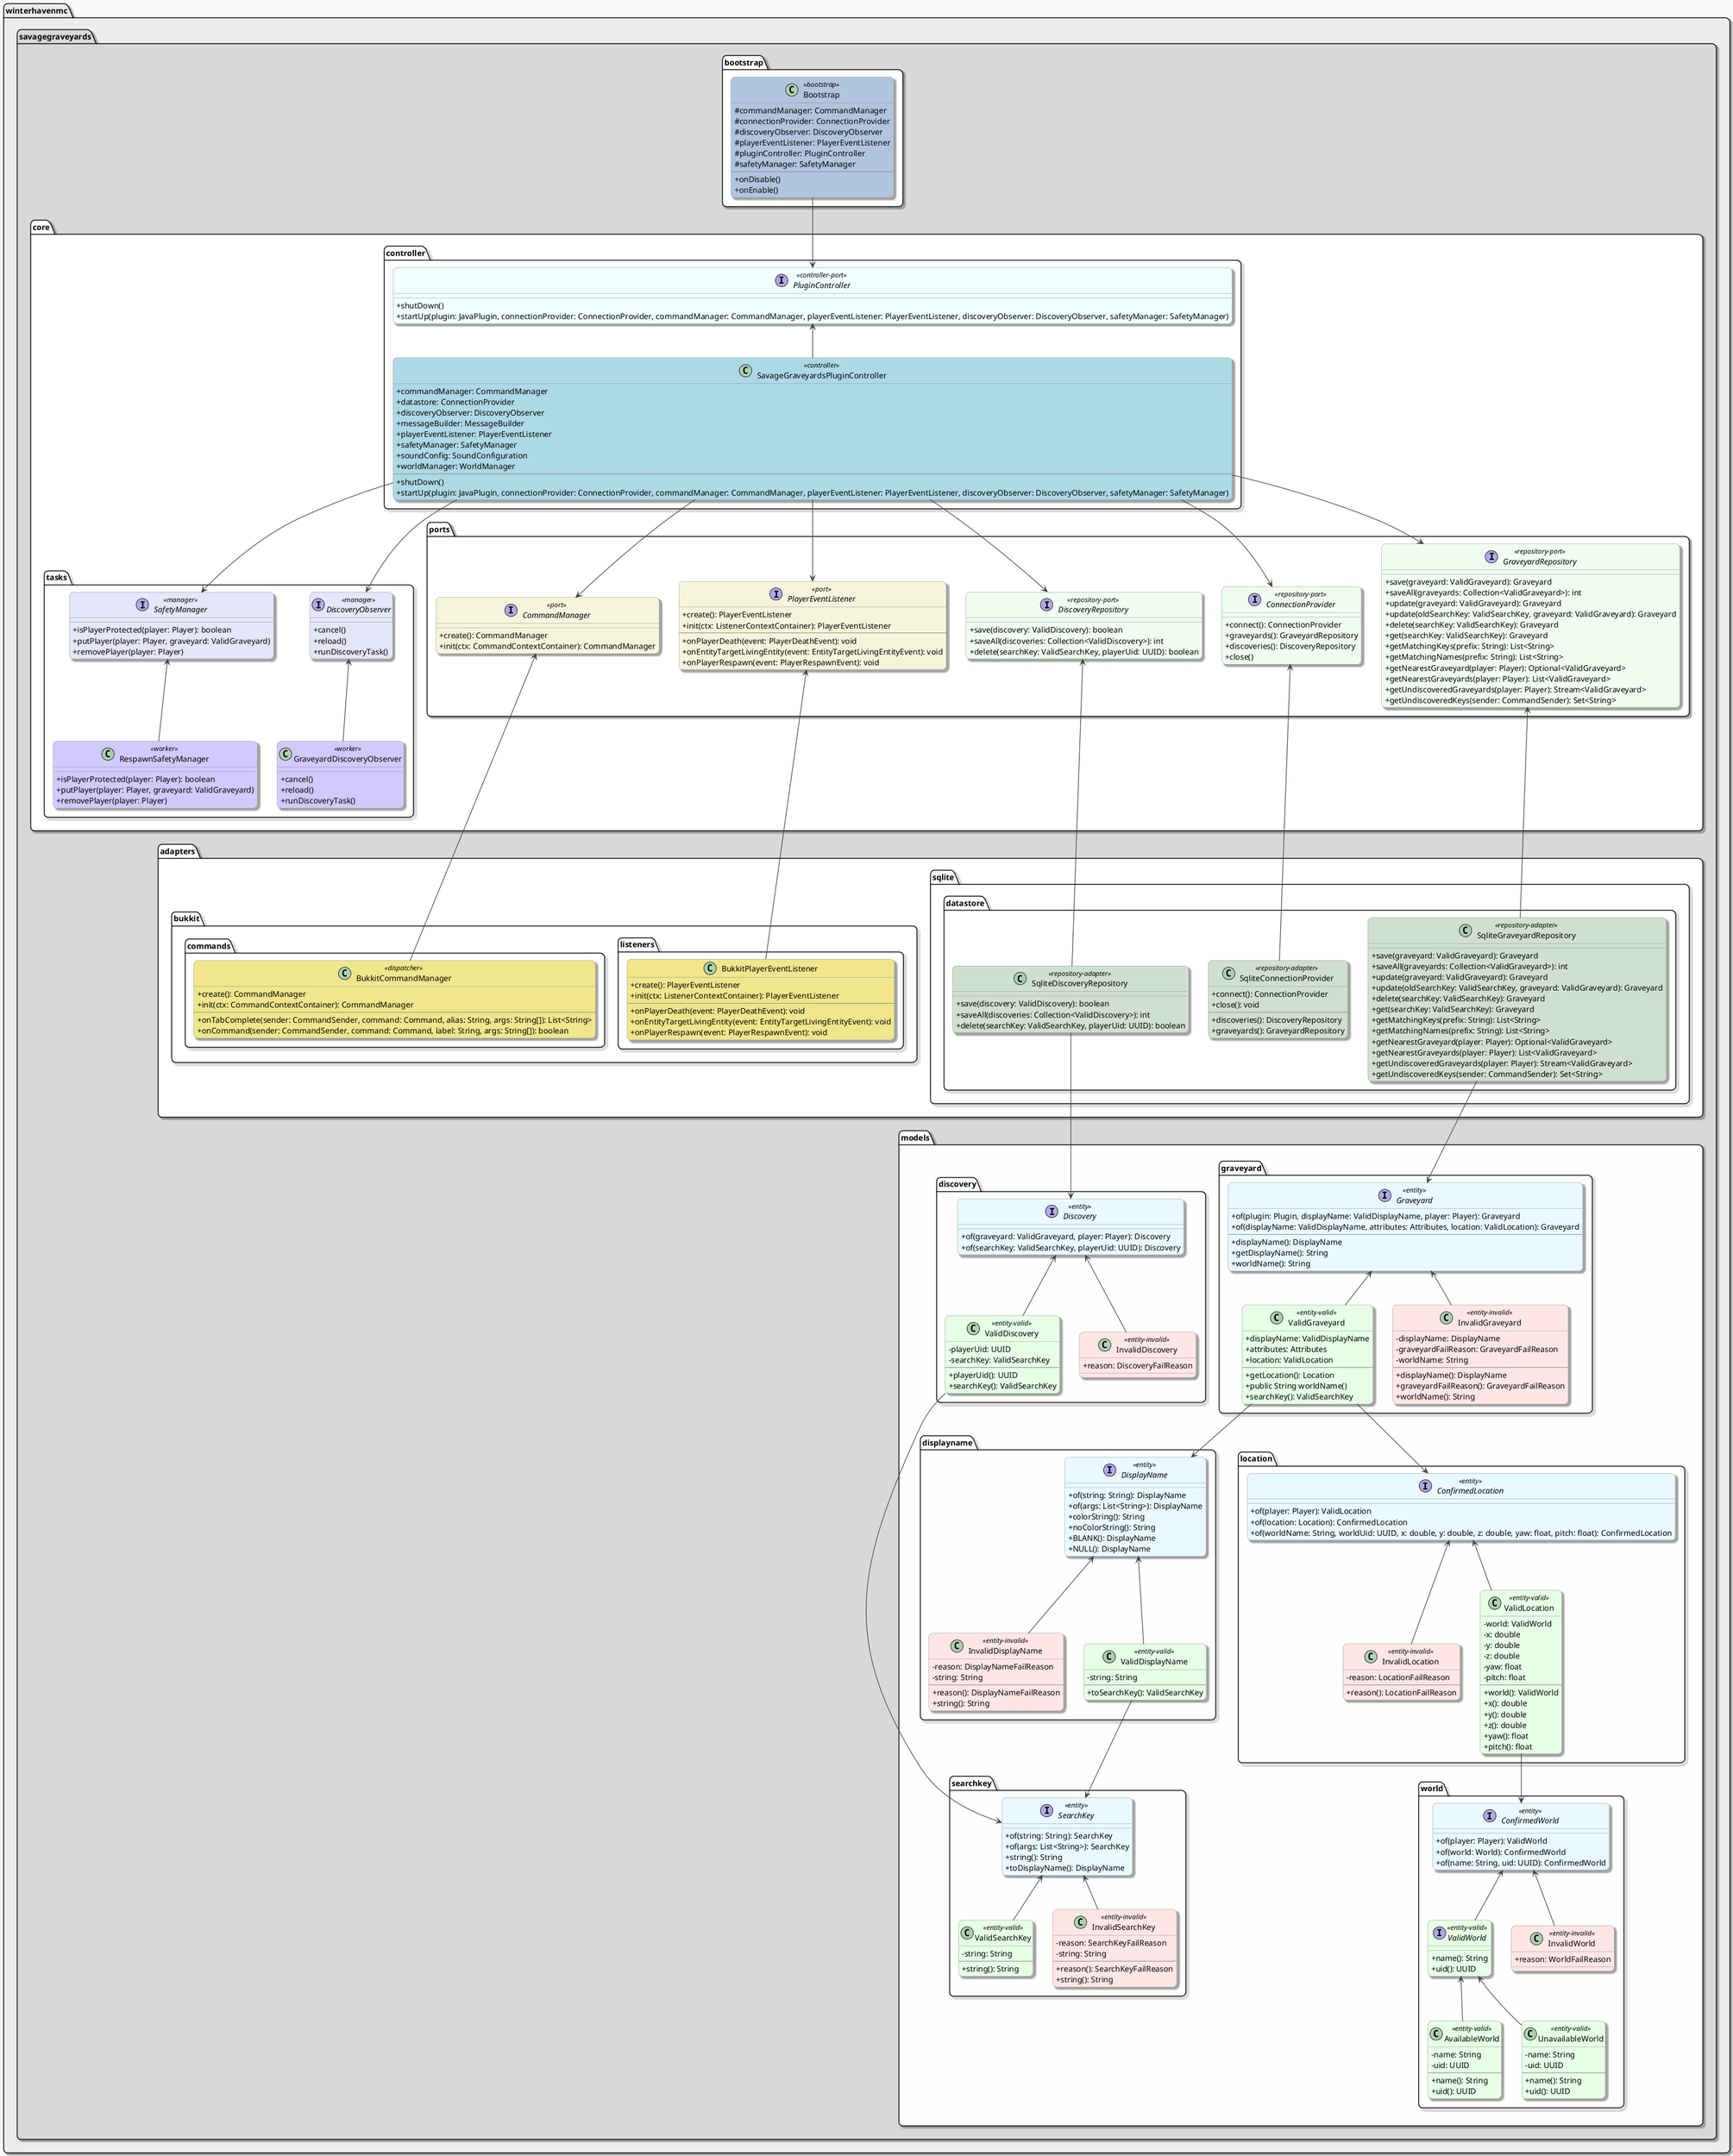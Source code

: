 @startuml
' === GLOBAL STYLING ===
skinparam backgroundColor #f9f9f9
skinparam shadowing true
skinparam roundCorner 15
skinparam ArrowColor #444444
skinparam ArrowThickness 1.2
skinparam ArrowFontSize 11
skinparam packageTitleFontSize 14
skinparam classFontName "Helvetica"
skinparam classAttributeIconSize 0
skinparam class {
  BackgroundColor white
  BorderColor #888888
}

' stereotype coloring
skinparam class {
  BackgroundColor<<bootstrap>> LightSteelBlue
  BackgroundColor<<controller-port>> Azure
  BackgroundColor<<controller>> LightBlue
  BackgroundColor<<manager>> Lavender
  BackgroundColor<<worker>> #d0cafe
  BackgroundColor<<port>> Beige
'  BackgroundColor<<dispatcher>> #ffb0b0
  BackgroundColor<<dispatcher>> Khaki
  BackgroundColor<<dispatcherPort>> #ffe1e1
  BackgroundColor<<repository>> #EBF7E3
'  BackgroundColor<<repository-adapter>> Khaki

'  BackgroundColor<<repository-port>> #e3f0e3
  BackgroundColor<<repository-port>> #f0fcf0
  BackgroundColor<<repository-adapter>> #d0e0d0
  BackgroundColor<<entity>> #e9f9ff
  BackgroundColor<<entity-valid>> #e6ffe6
  BackgroundColor<<entity-invalid>> #ffe6e6
}

' === PACKAGES ===
package winterhavenmc #ececec {
    package savagegraveyards #d8d8d8 {
        ' --- Bootstrap classes ---
        package bootstrap #ffffff {
            class Bootstrap <<bootstrap>> {
                #   commandManager: CommandManager
                #   connectionProvider: ConnectionProvider
                #   discoveryObserver: DiscoveryObserver
                #   playerEventListener: PlayerEventListener
                #   pluginController: PluginController
                #   safetyManager: SafetyManager
                ---
                + onDisable()
                + onEnable()
            }
        }

        ' --- Core classes ---
        package core #ffffff {
            package controller {
                interface PluginController <<controller-port>> {
                    + shutDown()
                    + startUp(plugin: JavaPlugin, connectionProvider: ConnectionProvider, commandManager: CommandManager, playerEventListener: PlayerEventListener, discoveryObserver: DiscoveryObserver, safetyManager: SafetyManager)
                }

                class SavageGraveyardsPluginController <<controller>> {
                    + commandManager: CommandManager
                    + datastore: ConnectionProvider
                    + discoveryObserver: DiscoveryObserver
                    + messageBuilder: MessageBuilder
                    + playerEventListener: PlayerEventListener
                    + safetyManager: SafetyManager
                    + soundConfig: SoundConfiguration
                    + worldManager: WorldManager
                    --
                    + shutDown()
                    + startUp(plugin: JavaPlugin, connectionProvider: ConnectionProvider, commandManager: CommandManager, playerEventListener: PlayerEventListener, discoveryObserver: DiscoveryObserver, safetyManager: SafetyManager)
                }
            }

            package ports #ffffff {
                interface CommandManager <<port>> {
                    + create(): CommandManager
                	+ init(ctx: CommandContextContainer): CommandManager
                }

                interface PlayerEventListener <<port>> {
                    + create(): PlayerEventListener
                	+ init(ctx: ListenerContextContainer): PlayerEventListener
                	--
                    + onPlayerDeath(event: PlayerDeathEvent): void
                    + onEntityTargetLivingEntity(event: EntityTargetLivingEntityEvent): void
                    + onPlayerRespawn(event: PlayerRespawnEvent): void
                }

                interface ConnectionProvider <<repository-port>> {
                    + connect(): ConnectionProvider
                    + graveyards(): GraveyardRepository
                    + discoveries(): DiscoveryRepository
                    + close()

                }

                interface DiscoveryRepository <<repository-port>> {
                  + save(discovery: ValidDiscovery): boolean
                  + saveAll(discoveries: Collection<ValidDiscovery>): int
                  + delete(searchKey: ValidSearchKey, playerUid: UUID): boolean
                }
                interface GraveyardRepository <<repository-port>> {
                    + save(graveyard: ValidGraveyard): Graveyard
                    + saveAll(graveyards: Collection<ValidGraveyard>): int
                    + update(graveyard: ValidGraveyard): Graveyard
                    + update(oldSearchKey: ValidSearchKey, graveyard: ValidGraveyard): Graveyard
                    + delete(searchKey: ValidSearchKey): Graveyard
                    + get(searchKey: ValidSearchKey): Graveyard
                    + getMatchingKeys(prefix: String): List<String>
                    + getMatchingNames(prefix: String): List<String>
                    + getNearestGraveyard(player: Player): Optional<ValidGraveyard>
                    + getNearestGraveyards(player: Player): List<ValidGraveyard>
                    + getUndiscoveredGraveyards(player: Player): Stream<ValidGraveyard>
                    + getUndiscoveredKeys(sender: CommandSender): Set<String>
                }
            }

            package tasks {
                interface DiscoveryObserver <<manager>> {
                    + cancel()
                    + reload()
                    + runDiscoveryTask()
                }

                class GraveyardDiscoveryObserver <<worker>> {
                    + cancel()
                    + reload()
                    + runDiscoveryTask()
                }

                interface SafetyManager <<manager>> {
                    + isPlayerProtected(player: Player): boolean
                    + putPlayer(player: Player, graveyard: ValidGraveyard)
                    + removePlayer(player: Player)
                }

                class RespawnSafetyManager <<worker>> {
                    + isPlayerProtected(player: Player): boolean
                    + putPlayer(player: Player, graveyard: ValidGraveyard)
                    + removePlayer(player: Player)
                }

                DiscoveryObserver <-- GraveyardDiscoveryObserver
                SafetyManager <-- RespawnSafetyManager
            }
        }

        ' --- adapters ---
        package adapters #ffffff {
            package bukkit.commands {
                class BukkitCommandManager <<dispatcher>> {
                	+ create(): CommandManager
                	+ init(ctx: CommandContextContainer): CommandManager
                	--
                	+ onTabComplete(sender: CommandSender, command: Command, alias: String, args: String[]): List<String>
    	            + onCommand(sender: CommandSender, command: Command, label: String, args: String[]): boolean
              }
            }

            package bukkit.listeners {
                class BukkitPlayerEventListener #Khaki {
                    + create(): PlayerEventListener
                	+ init(ctx: ListenerContextContainer): PlayerEventListener
                	--
                    + onPlayerDeath(event: PlayerDeathEvent): void
                    + onEntityTargetLivingEntity(event: EntityTargetLivingEntityEvent): void
                    + onPlayerRespawn(event: PlayerRespawnEvent): void
                }
            }

            package sqlite.datastore {
                class SqliteConnectionProvider <<repository-adapter>> {
                  + connect(): ConnectionProvider
                  + close(): void
                  --
                  + discoveries(): DiscoveryRepository
                  + graveyards(): GraveyardRepository
                }

                class SqliteDiscoveryRepository <<repository-adapter>> {
                  + save(discovery: ValidDiscovery): boolean
                  + saveAll(discoveries: Collection<ValidDiscovery>): int
                  + delete(searchKey: ValidSearchKey, playerUid: UUID): boolean
                }

                class SqliteGraveyardRepository <<repository-adapter>> {
                    + save(graveyard: ValidGraveyard): Graveyard
                    + saveAll(graveyards: Collection<ValidGraveyard>): int
                    + update(graveyard: ValidGraveyard): Graveyard
                    + update(oldSearchKey: ValidSearchKey, graveyard: ValidGraveyard): Graveyard
                    + delete(searchKey: ValidSearchKey): Graveyard
                    + get(searchKey: ValidSearchKey): Graveyard
                    + getMatchingKeys(prefix: String): List<String>
                    + getMatchingNames(prefix: String): List<String>
                    + getNearestGraveyard(player: Player): Optional<ValidGraveyard>
                    + getNearestGraveyards(player: Player): List<ValidGraveyard>
                    + getUndiscoveredGraveyards(player: Player): Stream<ValidGraveyard>
                    + getUndiscoveredKeys(sender: CommandSender): Set<String>
                }
            }
        }

        package models #fdfffd {
            together {
            package discovery {
                interface Discovery <<entity>> {
                    + of(graveyard: ValidGraveyard, player: Player): Discovery
                    + of(searchKey: ValidSearchKey, playerUid: UUID): Discovery
                }
                class ValidDiscovery <<entity-valid>> {
                    - playerUid: UUID
                    - searchKey: ValidSearchKey
                    --
                    + playerUid(): UUID
                    + searchKey(): ValidSearchKey
                }
                class InvalidDiscovery <<entity-invalid>> {
                    + reason: DiscoveryFailReason
                }
                Discovery <-- ValidDiscovery
                Discovery <-- InvalidDiscovery
            }

            package graveyard {
                interface Graveyard <<entity>> {
                    + of(plugin: Plugin, displayName: ValidDisplayName, player: Player): Graveyard
                    + of(displayName: ValidDisplayName, attributes: Attributes, location: ValidLocation): Graveyard
                    --
                    + displayName(): DisplayName
                    + getDisplayName(): String
                    + worldName(): String
                }
                class ValidGraveyard <<entity-valid>> {
                    + displayName: ValidDisplayName
                    + attributes: Attributes
                    + location: ValidLocation
                    --
                    + getLocation(): Location
                    + public String worldName()
                    + searchKey(): ValidSearchKey
                }
                class InvalidGraveyard <<entity-invalid>> {
                    - displayName: DisplayName
                    - graveyardFailReason: GraveyardFailReason
                    - worldName: String
                    --
                    + displayName(): DisplayName
                    + graveyardFailReason(): GraveyardFailReason
                    + worldName(): String
                }
                Graveyard <-- ValidGraveyard
                Graveyard <-- InvalidGraveyard
            }
            }
'            ValidDiscovery --> Graveyard

            together {
                package displayname {
                    interface DisplayName <<entity>> {
                        + of(string: String): DisplayName
                        + of(args: List<String>): DisplayName
                        + colorString(): String
                        + noColorString(): String
                        + BLANK(): DisplayName
                        + NULL(): DisplayName
                    }
                    class ValidDisplayName <<entity-valid>> {
                        - string: String
                        --
                        + toSearchKey(): ValidSearchKey
                    }
                    class InvalidDisplayName <<entity-invalid>> {
                        - reason: DisplayNameFailReason
                        - string: String
                        --
                        + reason(): DisplayNameFailReason
                        + string(): String
                    }
                    DisplayName <-- ValidDisplayName
                    DisplayName <-- InvalidDisplayName
                }
                package searchkey {
                    interface SearchKey <<entity>>
                    {
                        + of(string: String): SearchKey
                        + of(args: List<String>): SearchKey
                        + string(): String
                        + toDisplayName(): DisplayName
                    }

                    class ValidSearchKey <<entity-valid>>
                    {
                        - string: String
                        --
                        + string(): String
                    }

                    class InvalidSearchKey <<entity-invalid>>
                    {
                        - reason: SearchKeyFailReason
                        - string: String
                        --
                        + reason(): SearchKeyFailReason
                        + string(): String
                    }
                    SearchKey <-- ValidSearchKey
                    SearchKey <-- InvalidSearchKey
                }
                ValidDisplayName --> SearchKey
            }
            ValidDiscovery --> SearchKey

            together {
                package location {
                    interface ConfirmedLocation <<entity>> {
                        + of(player: Player): ValidLocation
                        + of(location: Location): ConfirmedLocation
                        + of(worldName: String, worldUid: UUID, x: double, y: double, z: double, yaw: float, pitch: float): ConfirmedLocation
                    }
                    class ValidLocation <<entity-valid>> {
                        - world: ValidWorld
                        - x: double
                        - y: double
                        - z: double
                        - yaw: float
                        - pitch: float
                        --
                        + world(): ValidWorld
                        + x(): double
                        + y(): double
                        + z(): double
                        + yaw(): float
                        + pitch(): float
                    }
                    class InvalidLocation <<entity-invalid>> {
                        - reason: LocationFailReason
                        --
                        + reason(): LocationFailReason
                    }
                    ConfirmedLocation <-- ValidLocation
                    ConfirmedLocation <-- InvalidLocation
                }
                package world {
                    interface ConfirmedWorld <<entity>> {
                        + of(player: Player): ValidWorld
                        + of(world: World): ConfirmedWorld
                        + of(name: String, uid: UUID): ConfirmedWorld
                    }
                    interface ValidWorld <<entity-valid>> {
                        + name(): String
                        + uid(): UUID
                    }
                    class AvailableWorld <<entity-valid>> {
                        - name: String
                        - uid: UUID
                        --
                        + name(): String
                        + uid(): UUID
                    }
                    class UnavailableWorld <<entity-valid>> {
                        - name: String
                        - uid: UUID
                        --
                        + name(): String
                        + uid(): UUID
                    }
                    class InvalidWorld <<entity-invalid>> {
                        + reason: WorldFailReason
                    }
                    ConfirmedWorld <-- ValidWorld
                    ConfirmedWorld <-- InvalidWorld
                    ValidWorld <-- AvailableWorld
                    ValidWorld <-- UnavailableWorld
                }
                ValidLocation --> ConfirmedWorld
            }
            ValidGraveyard --> DisplayName
            ValidGraveyard --> ConfirmedLocation
        }
    }

' === RELATIONSHIPS ===
' bootstrap
Bootstrap --> PluginController

' core
PluginController <-- SavageGraveyardsPluginController
SavageGraveyardsPluginController --> DiscoveryObserver
SavageGraveyardsPluginController --> SafetyManager

' ports
SavageGraveyardsPluginController --> CommandManager
SavageGraveyardsPluginController --> ConnectionProvider
SavageGraveyardsPluginController --> DiscoveryRepository
SavageGraveyardsPluginController --> GraveyardRepository
SavageGraveyardsPluginController --> PlayerEventListener

' adapters
'BukkitCommandManager --> CommandManager
'BukkitPlayerEventListener --> PlayerEventListener
'SqliteConnectionProvider --> ConnectionProvider
'SqliteDiscoveryRepository --> DiscoveryRepository
'SqliteGraveyardRepository --> GraveyardRepository

CommandManager <-- BukkitCommandManager
PlayerEventListener <-- BukkitPlayerEventListener
ConnectionProvider <-- SqliteConnectionProvider
DiscoveryRepository <-- SqliteDiscoveryRepository
GraveyardRepository <-- SqliteGraveyardRepository

' models
SqliteGraveyardRepository --> Graveyard
SqliteDiscoveryRepository --> Discovery

RespawnSafetyManager -[hidden]-> SqliteDiscoveryRepository
GraveyardDiscoveryObserver -[hidden]-> SqliteDiscoveryRepository
}

@enduml
